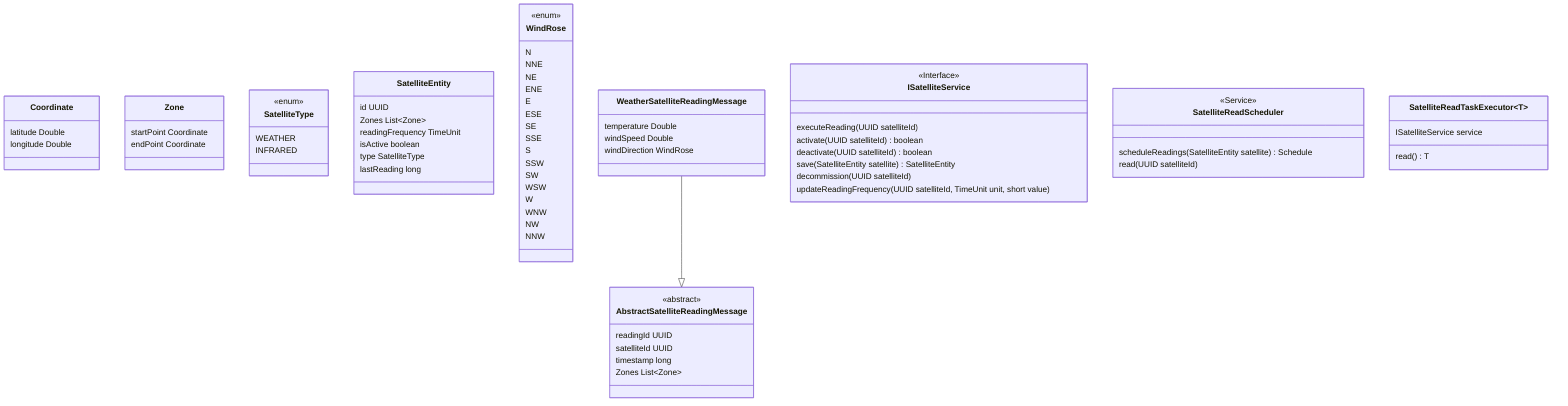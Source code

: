 classDiagram
	class Coordinate
		Coordinate: latitude Double
		Coordinate: longitude Double

	class Zone
		Zone : startPoint Coordinate
		Zone : endPoint Coordinate
	
	class SatelliteType
		<<enum>> SatelliteType
		SatelliteType : WEATHER
		SatelliteType : INFRARED 

	class SatelliteEntity
		SatelliteEntity : id UUID
		SatelliteEntity : Zones List~Zone~
		SatelliteEntity : readingFrequency TimeUnit
		SatelliteEntity : isActive boolean
		SatelliteEntity : type SatelliteType
		SatelliteEntity : lastReading long

	class WindRose
		<<enum>> WindRose
		WindRose : N
		WindRose : NNE
		WindRose : NE
		WindRose : ENE
		WindRose : E
		WindRose : ESE
		WindRose : SE
		WindRose : SSE
		WindRose : S
		WindRose : SSW
		WindRose : SW
		WindRose : WSW
		WindRose : W
		WindRose : WNW
		WindRose : NW
		WindRose : NNW

	class AbstractSatelliteReadingMessage
		<<abstract>> AbstractSatelliteReadingMessage
		AbstractSatelliteReadingMessage : readingId UUID
		AbstractSatelliteReadingMessage : satelliteId UUID
		AbstractSatelliteReadingMessage : timestamp long
		AbstractSatelliteReadingMessage : Zones List~Zone~

	class WeatherSatelliteReadingMessage
		WeatherSatelliteReadingMessage : temperature Double
		WeatherSatelliteReadingMessage : windSpeed Double
		WeatherSatelliteReadingMessage : windDirection WindRose

	class ISatelliteService
		<<Interface>> ISatelliteService
		%% Executes a reading without change the already scheduled
		ISatelliteService : executeReading(UUID satelliteId)
		%% sets isActive as true and schedules readings
		ISatelliteService : activate(UUID satelliteId) boolean
		%% sets isActive as false and cancels future readings
		ISatelliteService : deactivate(UUID satelliteId) boolean
		%% save and schedule a read
		ISatelliteService : save(SatelliteEntity satellite) SatelliteEntity
		%% Deletes a satellite
		ISatelliteService : decommission(UUID satelliteId)
		%% Updates a satellite, cancels previous readings and schedules future readings
		ISatelliteService : updateReadingFrequency(UUID satelliteId, TimeUnit unit, short value)

	class SatelliteReadScheduler
		<<Service>> SatelliteReadScheduler
		%% Create the executor %%
		SatelliteReadScheduler : scheduleReadings(SatelliteEntity satellite) Schedule
		%% Create and send a kafka message %%
		SatelliteReadScheduler : read(UUID satelliteId) 

	%% Creates and send the message to kafka topic
	class SatelliteReadTaskExecutor~T~
		SatelliteReadTaskExecutor : ISatelliteService service
		SatelliteReadTaskExecutor : read() T

	WeatherSatelliteReadingMessage --|> AbstractSatelliteReadingMessage